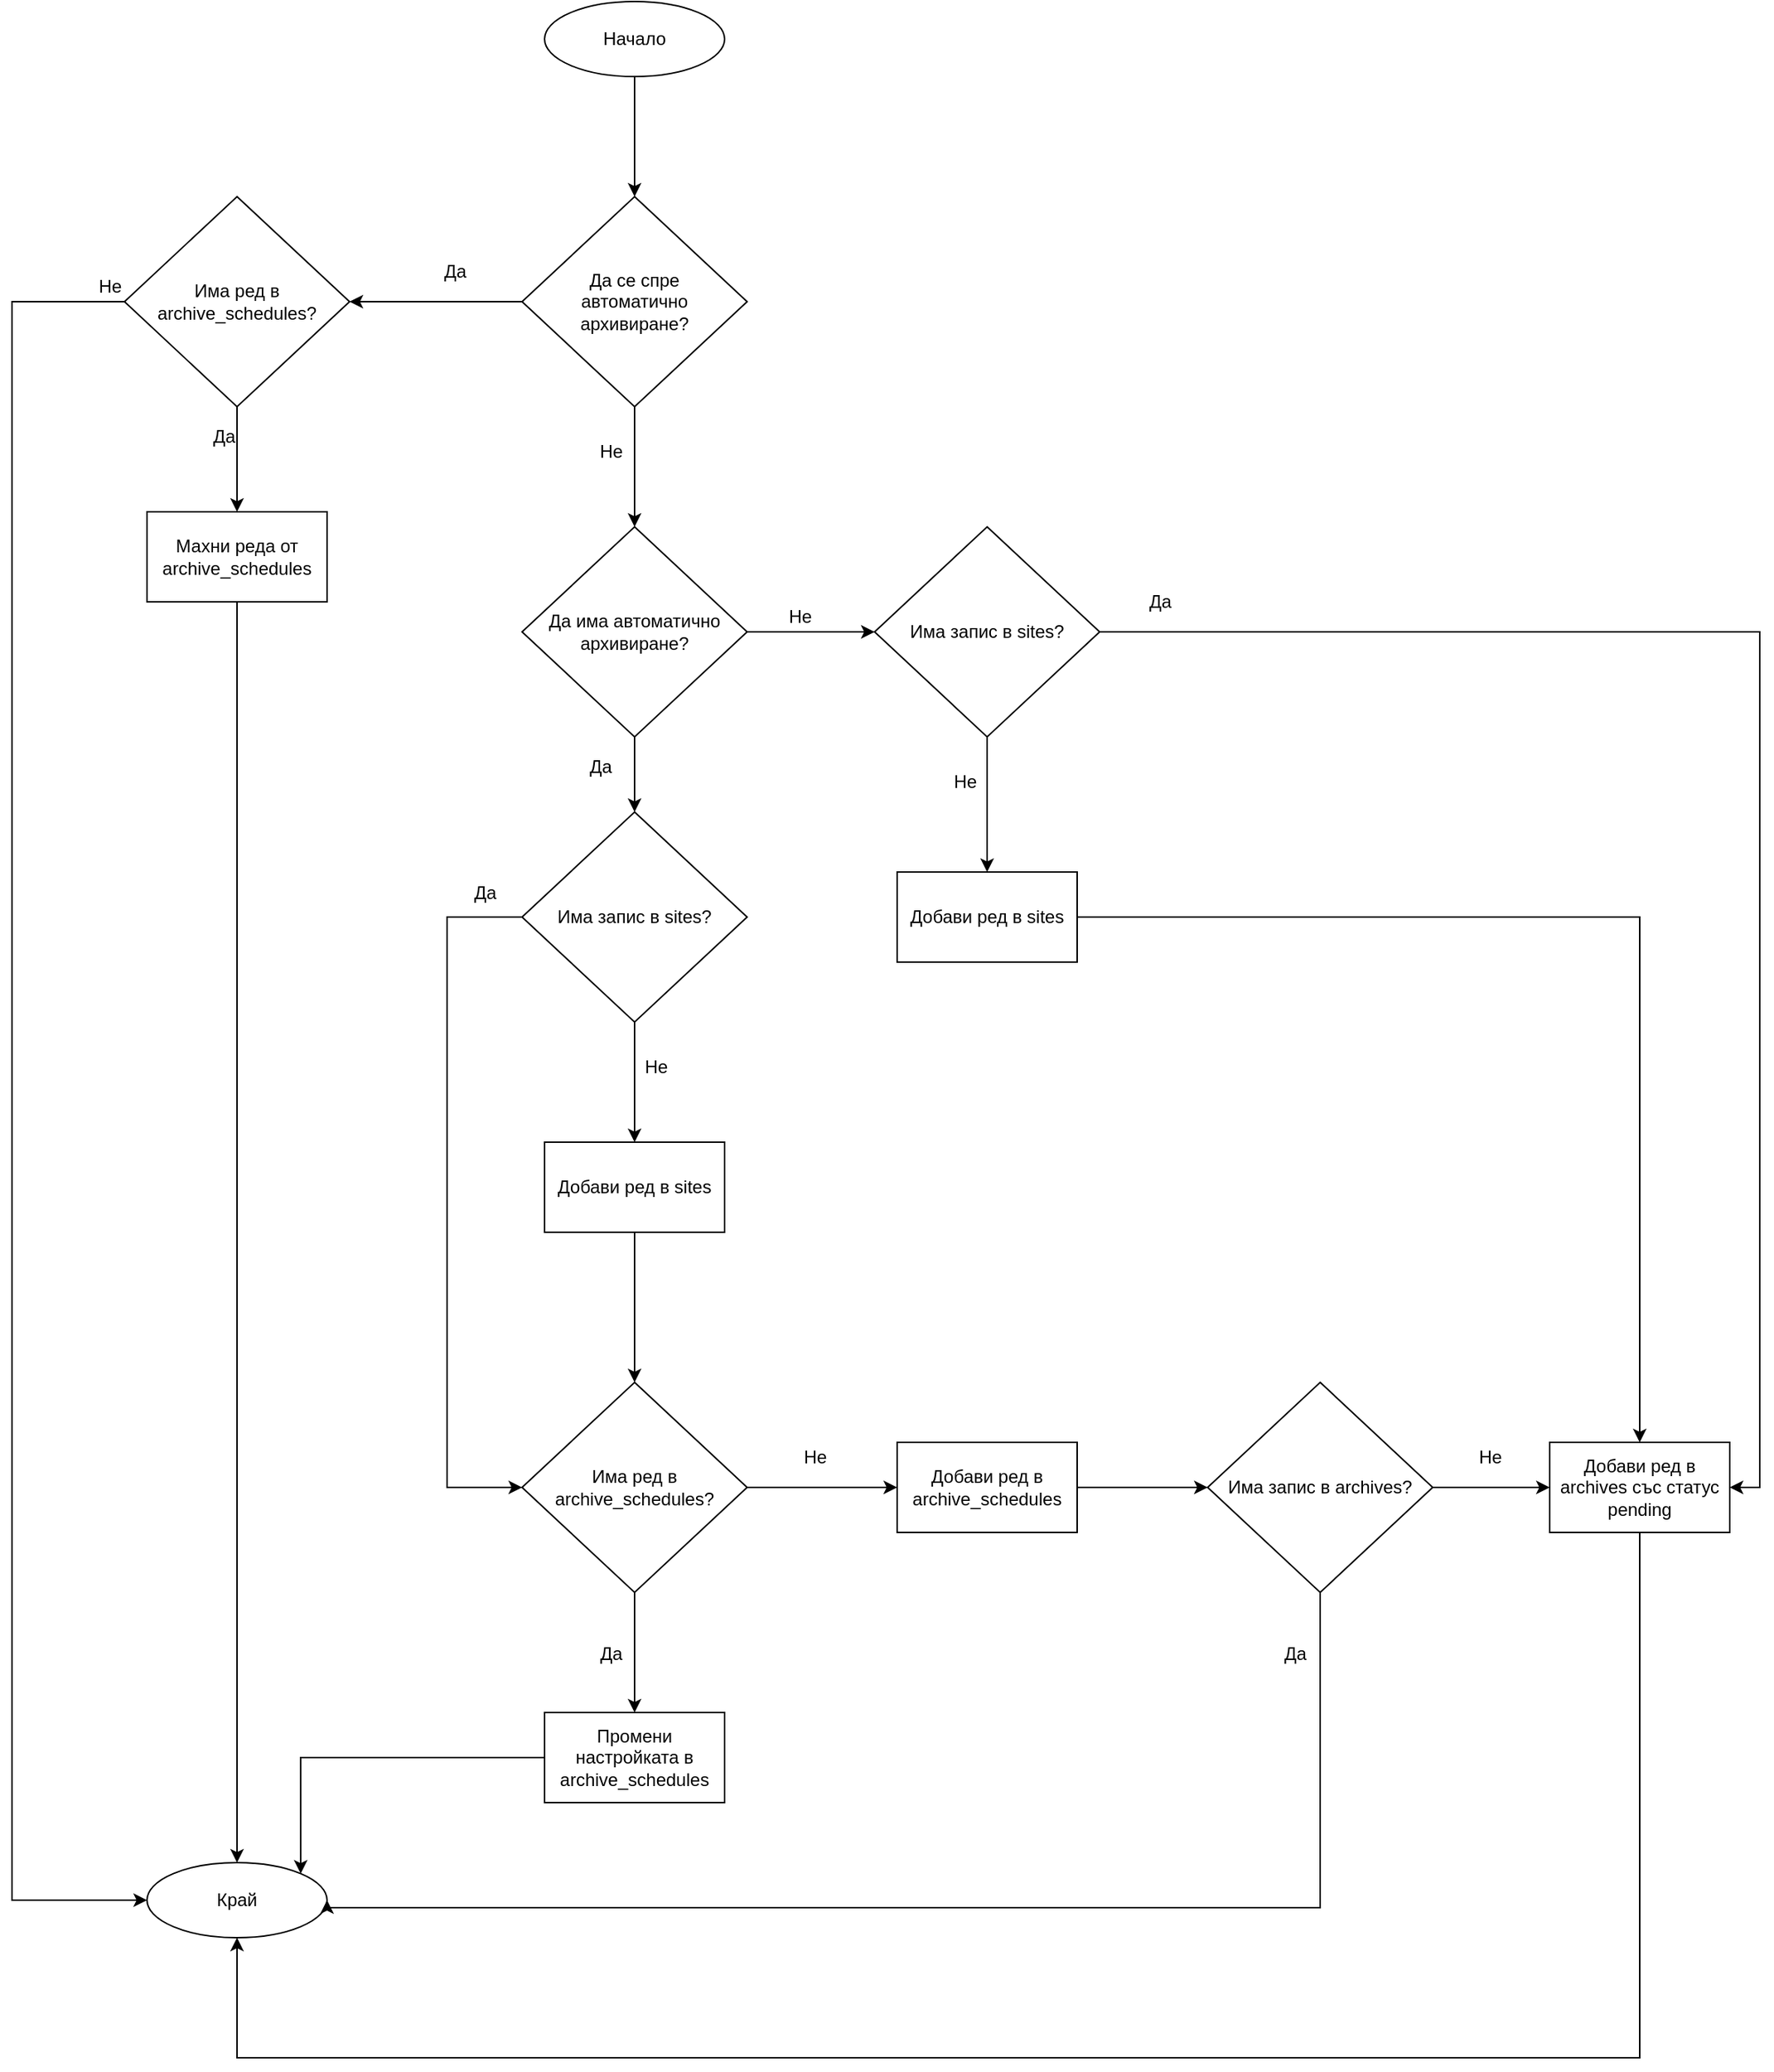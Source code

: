 <mxfile version="14.6.13" type="device"><diagram id="J_yhKpPbz6X3WHZ-Lsxv" name="Page-1"><mxGraphModel dx="2370" dy="3681" grid="1" gridSize="10" guides="1" tooltips="1" connect="1" arrows="1" fold="1" page="1" pageScale="1" pageWidth="827" pageHeight="1169" math="0" shadow="0"><root><mxCell id="0"/><mxCell id="1" parent="0"/><mxCell id="KHqZXSPg-2-bMA3pftwJ-16" style="edgeStyle=orthogonalEdgeStyle;rounded=0;orthogonalLoop=1;jettySize=auto;html=1;entryX=0.5;entryY=0;entryDx=0;entryDy=0;" edge="1" parent="1" source="KHqZXSPg-2-bMA3pftwJ-1" target="KHqZXSPg-2-bMA3pftwJ-3"><mxGeometry relative="1" as="geometry"/></mxCell><mxCell id="KHqZXSPg-2-bMA3pftwJ-1" value="Начало" style="ellipse;whiteSpace=wrap;html=1;" vertex="1" parent="1"><mxGeometry x="385" y="-2240" width="120" height="50" as="geometry"/></mxCell><mxCell id="KHqZXSPg-2-bMA3pftwJ-2" value="Край" style="ellipse;whiteSpace=wrap;html=1;" vertex="1" parent="1"><mxGeometry x="120" y="-1000" width="120" height="50" as="geometry"/></mxCell><mxCell id="KHqZXSPg-2-bMA3pftwJ-17" style="edgeStyle=orthogonalEdgeStyle;rounded=0;orthogonalLoop=1;jettySize=auto;html=1;entryX=1;entryY=0.5;entryDx=0;entryDy=0;" edge="1" parent="1" source="KHqZXSPg-2-bMA3pftwJ-3" target="KHqZXSPg-2-bMA3pftwJ-8"><mxGeometry relative="1" as="geometry"/></mxCell><mxCell id="KHqZXSPg-2-bMA3pftwJ-24" style="edgeStyle=orthogonalEdgeStyle;rounded=0;orthogonalLoop=1;jettySize=auto;html=1;" edge="1" parent="1" source="KHqZXSPg-2-bMA3pftwJ-3" target="KHqZXSPg-2-bMA3pftwJ-6"><mxGeometry relative="1" as="geometry"/></mxCell><mxCell id="KHqZXSPg-2-bMA3pftwJ-3" value="Да се спре&lt;br&gt;автоматично&lt;br&gt;архивиране?" style="rhombus;whiteSpace=wrap;html=1;" vertex="1" parent="1"><mxGeometry x="370" y="-2110" width="150" height="140" as="geometry"/></mxCell><mxCell id="KHqZXSPg-2-bMA3pftwJ-23" style="edgeStyle=orthogonalEdgeStyle;rounded=0;orthogonalLoop=1;jettySize=auto;html=1;entryX=0.5;entryY=0;entryDx=0;entryDy=0;exitX=0.5;exitY=1;exitDx=0;exitDy=0;" edge="1" parent="1" source="KHqZXSPg-2-bMA3pftwJ-4" target="KHqZXSPg-2-bMA3pftwJ-2"><mxGeometry relative="1" as="geometry"><Array as="points"><mxPoint x="180" y="-1020"/><mxPoint x="180" y="-1020"/></Array></mxGeometry></mxCell><mxCell id="KHqZXSPg-2-bMA3pftwJ-4" value="Махни реда от archive_schedules" style="rounded=0;whiteSpace=wrap;html=1;" vertex="1" parent="1"><mxGeometry x="120" y="-1900" width="120" height="60" as="geometry"/></mxCell><mxCell id="KHqZXSPg-2-bMA3pftwJ-30" style="edgeStyle=orthogonalEdgeStyle;rounded=0;orthogonalLoop=1;jettySize=auto;html=1;entryX=0.5;entryY=0;entryDx=0;entryDy=0;" edge="1" parent="1" source="KHqZXSPg-2-bMA3pftwJ-6" target="KHqZXSPg-2-bMA3pftwJ-11"><mxGeometry relative="1" as="geometry"/></mxCell><mxCell id="KHqZXSPg-2-bMA3pftwJ-49" style="edgeStyle=orthogonalEdgeStyle;rounded=0;orthogonalLoop=1;jettySize=auto;html=1;entryX=0;entryY=0.5;entryDx=0;entryDy=0;" edge="1" parent="1" source="KHqZXSPg-2-bMA3pftwJ-6" target="KHqZXSPg-2-bMA3pftwJ-46"><mxGeometry relative="1" as="geometry"/></mxCell><mxCell id="KHqZXSPg-2-bMA3pftwJ-6" value="Да има автоматично&lt;br&gt;архивиране?" style="rhombus;whiteSpace=wrap;html=1;" vertex="1" parent="1"><mxGeometry x="370" y="-1890" width="150" height="140" as="geometry"/></mxCell><mxCell id="KHqZXSPg-2-bMA3pftwJ-28" style="edgeStyle=orthogonalEdgeStyle;rounded=0;orthogonalLoop=1;jettySize=auto;html=1;entryX=0.5;entryY=0;entryDx=0;entryDy=0;" edge="1" parent="1" source="KHqZXSPg-2-bMA3pftwJ-7" target="KHqZXSPg-2-bMA3pftwJ-10"><mxGeometry relative="1" as="geometry"/></mxCell><mxCell id="KHqZXSPg-2-bMA3pftwJ-38" style="edgeStyle=orthogonalEdgeStyle;rounded=0;orthogonalLoop=1;jettySize=auto;html=1;entryX=0;entryY=0.5;entryDx=0;entryDy=0;" edge="1" parent="1" source="KHqZXSPg-2-bMA3pftwJ-7" target="KHqZXSPg-2-bMA3pftwJ-9"><mxGeometry relative="1" as="geometry"/></mxCell><mxCell id="KHqZXSPg-2-bMA3pftwJ-7" value="Има ред в archive_schedules?" style="rhombus;whiteSpace=wrap;html=1;" vertex="1" parent="1"><mxGeometry x="370" y="-1320" width="150" height="140" as="geometry"/></mxCell><mxCell id="KHqZXSPg-2-bMA3pftwJ-19" style="edgeStyle=orthogonalEdgeStyle;rounded=0;orthogonalLoop=1;jettySize=auto;html=1;entryX=0.5;entryY=0;entryDx=0;entryDy=0;" edge="1" parent="1" source="KHqZXSPg-2-bMA3pftwJ-8" target="KHqZXSPg-2-bMA3pftwJ-4"><mxGeometry relative="1" as="geometry"/></mxCell><mxCell id="KHqZXSPg-2-bMA3pftwJ-21" style="edgeStyle=orthogonalEdgeStyle;rounded=0;orthogonalLoop=1;jettySize=auto;html=1;entryX=0;entryY=0.5;entryDx=0;entryDy=0;" edge="1" parent="1" source="KHqZXSPg-2-bMA3pftwJ-8" target="KHqZXSPg-2-bMA3pftwJ-2"><mxGeometry relative="1" as="geometry"><Array as="points"><mxPoint x="30" y="-2040"/><mxPoint x="30" y="-975"/></Array></mxGeometry></mxCell><mxCell id="KHqZXSPg-2-bMA3pftwJ-8" value="Има ред в archive_schedules?" style="rhombus;whiteSpace=wrap;html=1;" vertex="1" parent="1"><mxGeometry x="105" y="-2110" width="150" height="140" as="geometry"/></mxCell><mxCell id="KHqZXSPg-2-bMA3pftwJ-40" style="edgeStyle=orthogonalEdgeStyle;rounded=0;orthogonalLoop=1;jettySize=auto;html=1;entryX=0;entryY=0.5;entryDx=0;entryDy=0;" edge="1" parent="1" source="KHqZXSPg-2-bMA3pftwJ-9" target="KHqZXSPg-2-bMA3pftwJ-13"><mxGeometry relative="1" as="geometry"/></mxCell><mxCell id="KHqZXSPg-2-bMA3pftwJ-9" value="Добави ред в archive_schedules" style="rounded=0;whiteSpace=wrap;html=1;" vertex="1" parent="1"><mxGeometry x="620" y="-1280" width="120" height="60" as="geometry"/></mxCell><mxCell id="KHqZXSPg-2-bMA3pftwJ-55" style="edgeStyle=orthogonalEdgeStyle;rounded=0;orthogonalLoop=1;jettySize=auto;html=1;entryX=1;entryY=0;entryDx=0;entryDy=0;" edge="1" parent="1" source="KHqZXSPg-2-bMA3pftwJ-10" target="KHqZXSPg-2-bMA3pftwJ-2"><mxGeometry relative="1" as="geometry"/></mxCell><mxCell id="KHqZXSPg-2-bMA3pftwJ-10" value="Промени настройката в archive_schedules" style="rounded=0;whiteSpace=wrap;html=1;" vertex="1" parent="1"><mxGeometry x="385" y="-1100" width="120" height="60" as="geometry"/></mxCell><mxCell id="KHqZXSPg-2-bMA3pftwJ-32" style="edgeStyle=orthogonalEdgeStyle;rounded=0;orthogonalLoop=1;jettySize=auto;html=1;entryX=0;entryY=0.5;entryDx=0;entryDy=0;" edge="1" parent="1" source="KHqZXSPg-2-bMA3pftwJ-11" target="KHqZXSPg-2-bMA3pftwJ-7"><mxGeometry relative="1" as="geometry"><Array as="points"><mxPoint x="320" y="-1630"/><mxPoint x="320" y="-1250"/></Array></mxGeometry></mxCell><mxCell id="KHqZXSPg-2-bMA3pftwJ-37" style="edgeStyle=orthogonalEdgeStyle;rounded=0;orthogonalLoop=1;jettySize=auto;html=1;entryX=0.5;entryY=0;entryDx=0;entryDy=0;" edge="1" parent="1" source="KHqZXSPg-2-bMA3pftwJ-11" target="KHqZXSPg-2-bMA3pftwJ-12"><mxGeometry relative="1" as="geometry"/></mxCell><mxCell id="KHqZXSPg-2-bMA3pftwJ-11" value="Има запис в sites?" style="rhombus;whiteSpace=wrap;html=1;" vertex="1" parent="1"><mxGeometry x="370" y="-1700" width="150" height="140" as="geometry"/></mxCell><mxCell id="KHqZXSPg-2-bMA3pftwJ-36" style="edgeStyle=orthogonalEdgeStyle;rounded=0;orthogonalLoop=1;jettySize=auto;html=1;entryX=0.5;entryY=0;entryDx=0;entryDy=0;" edge="1" parent="1" source="KHqZXSPg-2-bMA3pftwJ-12" target="KHqZXSPg-2-bMA3pftwJ-7"><mxGeometry relative="1" as="geometry"/></mxCell><mxCell id="KHqZXSPg-2-bMA3pftwJ-12" value="Добави ред в sites" style="rounded=0;whiteSpace=wrap;html=1;" vertex="1" parent="1"><mxGeometry x="385" y="-1480" width="120" height="60" as="geometry"/></mxCell><mxCell id="KHqZXSPg-2-bMA3pftwJ-41" style="edgeStyle=orthogonalEdgeStyle;rounded=0;orthogonalLoop=1;jettySize=auto;html=1;entryX=0;entryY=0.5;entryDx=0;entryDy=0;" edge="1" parent="1" source="KHqZXSPg-2-bMA3pftwJ-13" target="KHqZXSPg-2-bMA3pftwJ-14"><mxGeometry relative="1" as="geometry"/></mxCell><mxCell id="KHqZXSPg-2-bMA3pftwJ-43" style="edgeStyle=orthogonalEdgeStyle;rounded=0;orthogonalLoop=1;jettySize=auto;html=1;entryX=1;entryY=0.5;entryDx=0;entryDy=0;" edge="1" parent="1" source="KHqZXSPg-2-bMA3pftwJ-13" target="KHqZXSPg-2-bMA3pftwJ-2"><mxGeometry relative="1" as="geometry"><Array as="points"><mxPoint x="902" y="-970"/><mxPoint x="240" y="-970"/></Array></mxGeometry></mxCell><mxCell id="KHqZXSPg-2-bMA3pftwJ-13" value="Има запис в archives?" style="rhombus;whiteSpace=wrap;html=1;" vertex="1" parent="1"><mxGeometry x="827" y="-1320" width="150" height="140" as="geometry"/></mxCell><mxCell id="KHqZXSPg-2-bMA3pftwJ-45" style="edgeStyle=orthogonalEdgeStyle;rounded=0;orthogonalLoop=1;jettySize=auto;html=1;entryX=0.5;entryY=1;entryDx=0;entryDy=0;exitX=0.5;exitY=1;exitDx=0;exitDy=0;" edge="1" parent="1" source="KHqZXSPg-2-bMA3pftwJ-14" target="KHqZXSPg-2-bMA3pftwJ-2"><mxGeometry relative="1" as="geometry"><Array as="points"><mxPoint x="1115" y="-870"/><mxPoint x="180" y="-870"/></Array></mxGeometry></mxCell><mxCell id="KHqZXSPg-2-bMA3pftwJ-14" value="Добави ред в archives със статус pending" style="rounded=0;whiteSpace=wrap;html=1;" vertex="1" parent="1"><mxGeometry x="1055" y="-1280" width="120" height="60" as="geometry"/></mxCell><mxCell id="KHqZXSPg-2-bMA3pftwJ-18" value="Да" style="text;html=1;align=center;verticalAlign=middle;resizable=0;points=[];autosize=1;strokeColor=none;" vertex="1" parent="1"><mxGeometry x="310" y="-2070" width="30" height="20" as="geometry"/></mxCell><mxCell id="KHqZXSPg-2-bMA3pftwJ-20" value="Да" style="text;html=1;align=center;verticalAlign=middle;resizable=0;points=[];autosize=1;strokeColor=none;" vertex="1" parent="1"><mxGeometry x="156" y="-1960" width="30" height="20" as="geometry"/></mxCell><mxCell id="KHqZXSPg-2-bMA3pftwJ-22" value="Не" style="text;html=1;align=center;verticalAlign=middle;resizable=0;points=[];autosize=1;strokeColor=none;" vertex="1" parent="1"><mxGeometry x="80" y="-2060" width="30" height="20" as="geometry"/></mxCell><mxCell id="KHqZXSPg-2-bMA3pftwJ-25" value="Не" style="text;html=1;align=center;verticalAlign=middle;resizable=0;points=[];autosize=1;strokeColor=none;" vertex="1" parent="1"><mxGeometry x="414" y="-1950" width="30" height="20" as="geometry"/></mxCell><mxCell id="KHqZXSPg-2-bMA3pftwJ-27" value="Да" style="text;html=1;align=center;verticalAlign=middle;resizable=0;points=[];autosize=1;strokeColor=none;" vertex="1" parent="1"><mxGeometry x="330" y="-1656" width="30" height="20" as="geometry"/></mxCell><mxCell id="KHqZXSPg-2-bMA3pftwJ-29" value="Да" style="text;html=1;align=center;verticalAlign=middle;resizable=0;points=[];autosize=1;strokeColor=none;" vertex="1" parent="1"><mxGeometry x="414" y="-1149" width="30" height="20" as="geometry"/></mxCell><mxCell id="KHqZXSPg-2-bMA3pftwJ-31" value="Да" style="text;html=1;align=center;verticalAlign=middle;resizable=0;points=[];autosize=1;strokeColor=none;" vertex="1" parent="1"><mxGeometry x="407" y="-1740" width="30" height="20" as="geometry"/></mxCell><mxCell id="KHqZXSPg-2-bMA3pftwJ-34" value="Не" style="text;html=1;align=center;verticalAlign=middle;resizable=0;points=[];autosize=1;strokeColor=none;" vertex="1" parent="1"><mxGeometry x="444" y="-1540" width="30" height="20" as="geometry"/></mxCell><mxCell id="KHqZXSPg-2-bMA3pftwJ-39" value="Не" style="text;html=1;align=center;verticalAlign=middle;resizable=0;points=[];autosize=1;strokeColor=none;" vertex="1" parent="1"><mxGeometry x="550" y="-1280" width="30" height="20" as="geometry"/></mxCell><mxCell id="KHqZXSPg-2-bMA3pftwJ-42" value="Не" style="text;html=1;align=center;verticalAlign=middle;resizable=0;points=[];autosize=1;strokeColor=none;" vertex="1" parent="1"><mxGeometry x="1000" y="-1280" width="30" height="20" as="geometry"/></mxCell><mxCell id="KHqZXSPg-2-bMA3pftwJ-44" value="Да" style="text;html=1;align=center;verticalAlign=middle;resizable=0;points=[];autosize=1;strokeColor=none;" vertex="1" parent="1"><mxGeometry x="870" y="-1149" width="30" height="20" as="geometry"/></mxCell><mxCell id="KHqZXSPg-2-bMA3pftwJ-50" style="edgeStyle=orthogonalEdgeStyle;rounded=0;orthogonalLoop=1;jettySize=auto;html=1;entryX=1;entryY=0.5;entryDx=0;entryDy=0;" edge="1" parent="1" source="KHqZXSPg-2-bMA3pftwJ-46" target="KHqZXSPg-2-bMA3pftwJ-14"><mxGeometry relative="1" as="geometry"/></mxCell><mxCell id="KHqZXSPg-2-bMA3pftwJ-53" style="edgeStyle=orthogonalEdgeStyle;rounded=0;orthogonalLoop=1;jettySize=auto;html=1;entryX=0.5;entryY=0;entryDx=0;entryDy=0;" edge="1" parent="1" source="KHqZXSPg-2-bMA3pftwJ-46" target="KHqZXSPg-2-bMA3pftwJ-47"><mxGeometry relative="1" as="geometry"/></mxCell><mxCell id="KHqZXSPg-2-bMA3pftwJ-46" value="Има запис в sites?" style="rhombus;whiteSpace=wrap;html=1;" vertex="1" parent="1"><mxGeometry x="605" y="-1890" width="150" height="140" as="geometry"/></mxCell><mxCell id="KHqZXSPg-2-bMA3pftwJ-48" style="edgeStyle=orthogonalEdgeStyle;rounded=0;orthogonalLoop=1;jettySize=auto;html=1;entryX=0.5;entryY=0;entryDx=0;entryDy=0;" edge="1" parent="1" source="KHqZXSPg-2-bMA3pftwJ-47" target="KHqZXSPg-2-bMA3pftwJ-14"><mxGeometry relative="1" as="geometry"/></mxCell><mxCell id="KHqZXSPg-2-bMA3pftwJ-47" value="Добави ред в sites" style="rounded=0;whiteSpace=wrap;html=1;" vertex="1" parent="1"><mxGeometry x="620" y="-1660" width="120" height="60" as="geometry"/></mxCell><mxCell id="KHqZXSPg-2-bMA3pftwJ-51" value="Не" style="text;html=1;align=center;verticalAlign=middle;resizable=0;points=[];autosize=1;strokeColor=none;" vertex="1" parent="1"><mxGeometry x="650" y="-1730" width="30" height="20" as="geometry"/></mxCell><mxCell id="KHqZXSPg-2-bMA3pftwJ-52" value="Не" style="text;html=1;align=center;verticalAlign=middle;resizable=0;points=[];autosize=1;strokeColor=none;" vertex="1" parent="1"><mxGeometry x="540" y="-1840" width="30" height="20" as="geometry"/></mxCell><mxCell id="KHqZXSPg-2-bMA3pftwJ-54" value="Да" style="text;html=1;align=center;verticalAlign=middle;resizable=0;points=[];autosize=1;strokeColor=none;" vertex="1" parent="1"><mxGeometry x="780" y="-1850" width="30" height="20" as="geometry"/></mxCell></root></mxGraphModel></diagram></mxfile>